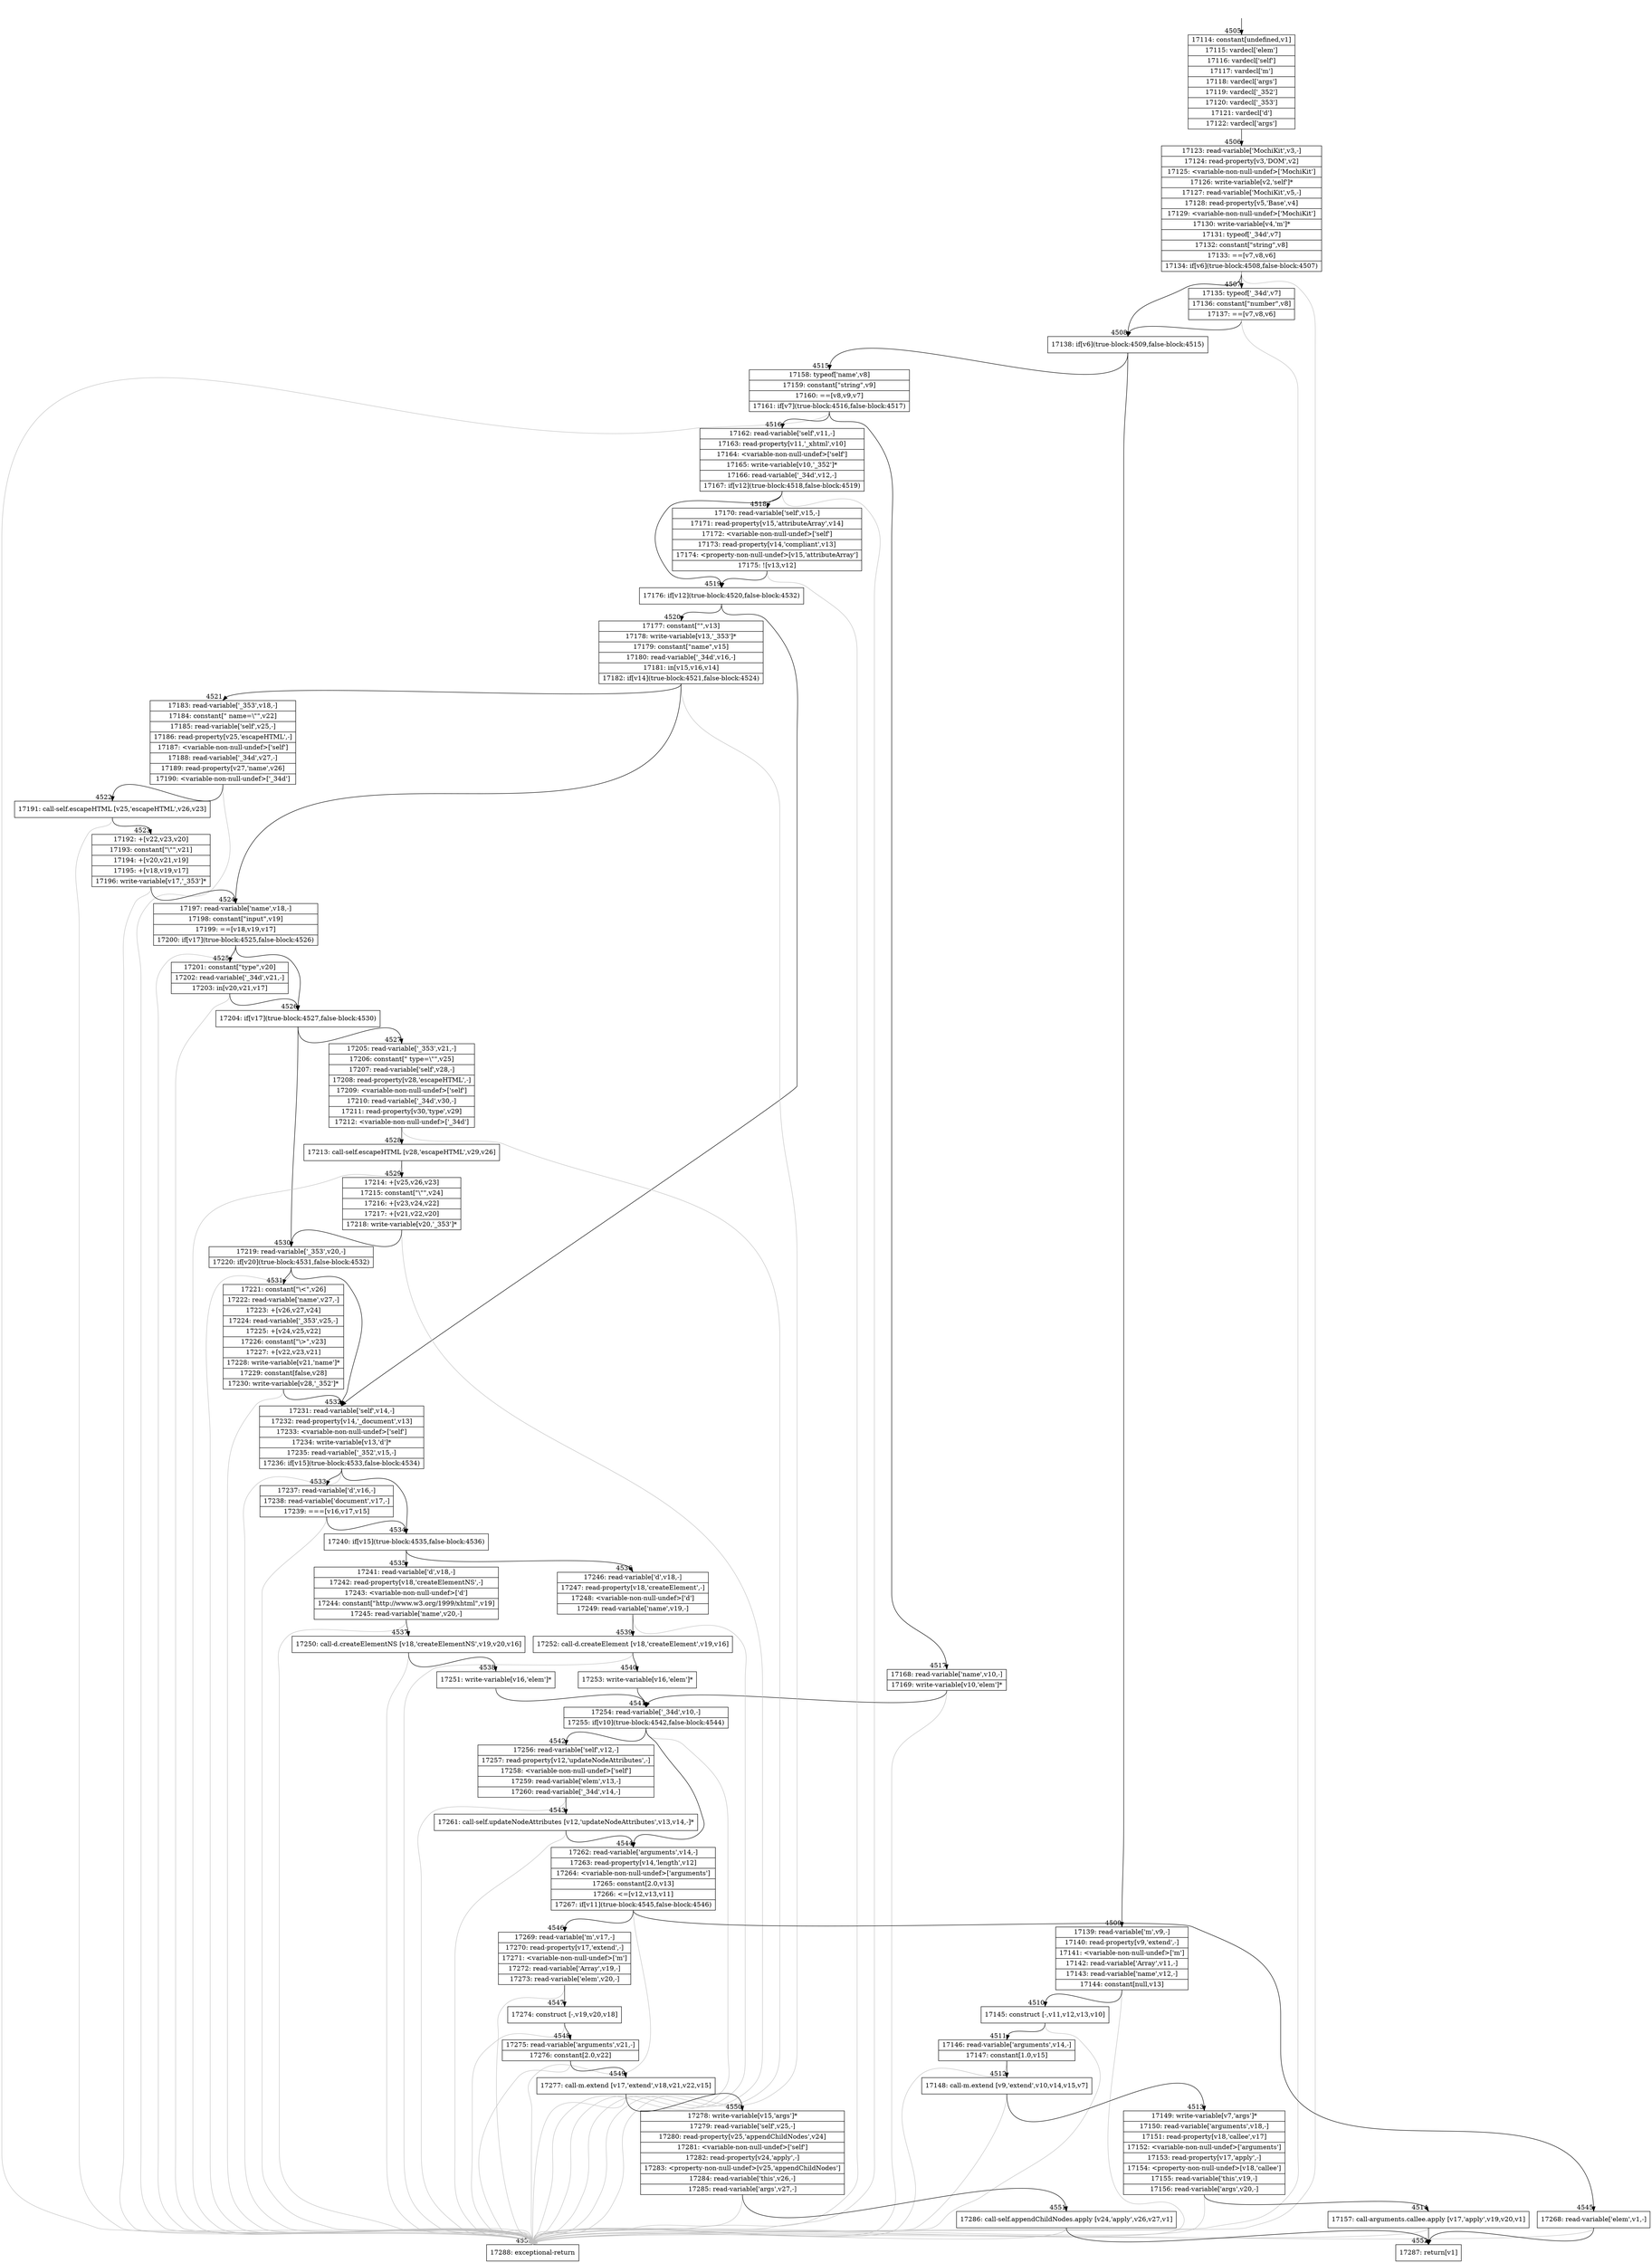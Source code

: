 digraph {
rankdir="TD"
BB_entry331[shape=none,label=""];
BB_entry331 -> BB4505 [tailport=s, headport=n, headlabel="    4505"]
BB4505 [shape=record label="{17114: constant[undefined,v1]|17115: vardecl['elem']|17116: vardecl['self']|17117: vardecl['m']|17118: vardecl['args']|17119: vardecl['_352']|17120: vardecl['_353']|17121: vardecl['d']|17122: vardecl['args']}" ] 
BB4505 -> BB4506 [tailport=s, headport=n, headlabel="      4506"]
BB4506 [shape=record label="{17123: read-variable['MochiKit',v3,-]|17124: read-property[v3,'DOM',v2]|17125: \<variable-non-null-undef\>['MochiKit']|17126: write-variable[v2,'self']*|17127: read-variable['MochiKit',v5,-]|17128: read-property[v5,'Base',v4]|17129: \<variable-non-null-undef\>['MochiKit']|17130: write-variable[v4,'m']*|17131: typeof['_34d',v7]|17132: constant[\"string\",v8]|17133: ==[v7,v8,v6]|17134: if[v6](true-block:4508,false-block:4507)}" ] 
BB4506 -> BB4508 [tailport=s, headport=n, headlabel="      4508"]
BB4506 -> BB4507 [tailport=s, headport=n, headlabel="      4507"]
BB4506 -> BB4553 [tailport=s, headport=n, color=gray, headlabel="      4553"]
BB4507 [shape=record label="{17135: typeof['_34d',v7]|17136: constant[\"number\",v8]|17137: ==[v7,v8,v6]}" ] 
BB4507 -> BB4508 [tailport=s, headport=n]
BB4507 -> BB4553 [tailport=s, headport=n, color=gray]
BB4508 [shape=record label="{17138: if[v6](true-block:4509,false-block:4515)}" ] 
BB4508 -> BB4509 [tailport=s, headport=n, headlabel="      4509"]
BB4508 -> BB4515 [tailport=s, headport=n, headlabel="      4515"]
BB4509 [shape=record label="{17139: read-variable['m',v9,-]|17140: read-property[v9,'extend',-]|17141: \<variable-non-null-undef\>['m']|17142: read-variable['Array',v11,-]|17143: read-variable['name',v12,-]|17144: constant[null,v13]}" ] 
BB4509 -> BB4510 [tailport=s, headport=n, headlabel="      4510"]
BB4509 -> BB4553 [tailport=s, headport=n, color=gray]
BB4510 [shape=record label="{17145: construct [-,v11,v12,v13,v10]}" ] 
BB4510 -> BB4511 [tailport=s, headport=n, headlabel="      4511"]
BB4510 -> BB4553 [tailport=s, headport=n, color=gray]
BB4511 [shape=record label="{17146: read-variable['arguments',v14,-]|17147: constant[1.0,v15]}" ] 
BB4511 -> BB4512 [tailport=s, headport=n, headlabel="      4512"]
BB4511 -> BB4553 [tailport=s, headport=n, color=gray]
BB4512 [shape=record label="{17148: call-m.extend [v9,'extend',v10,v14,v15,v7]}" ] 
BB4512 -> BB4513 [tailport=s, headport=n, headlabel="      4513"]
BB4512 -> BB4553 [tailport=s, headport=n, color=gray]
BB4513 [shape=record label="{17149: write-variable[v7,'args']*|17150: read-variable['arguments',v18,-]|17151: read-property[v18,'callee',v17]|17152: \<variable-non-null-undef\>['arguments']|17153: read-property[v17,'apply',-]|17154: \<property-non-null-undef\>[v18,'callee']|17155: read-variable['this',v19,-]|17156: read-variable['args',v20,-]}" ] 
BB4513 -> BB4514 [tailport=s, headport=n, headlabel="      4514"]
BB4513 -> BB4553 [tailport=s, headport=n, color=gray]
BB4514 [shape=record label="{17157: call-arguments.callee.apply [v17,'apply',v19,v20,v1]}" ] 
BB4514 -> BB4552 [tailport=s, headport=n, headlabel="      4552"]
BB4514 -> BB4553 [tailport=s, headport=n, color=gray]
BB4515 [shape=record label="{17158: typeof['name',v8]|17159: constant[\"string\",v9]|17160: ==[v8,v9,v7]|17161: if[v7](true-block:4516,false-block:4517)}" ] 
BB4515 -> BB4516 [tailport=s, headport=n, headlabel="      4516"]
BB4515 -> BB4517 [tailport=s, headport=n, headlabel="      4517"]
BB4515 -> BB4553 [tailport=s, headport=n, color=gray]
BB4516 [shape=record label="{17162: read-variable['self',v11,-]|17163: read-property[v11,'_xhtml',v10]|17164: \<variable-non-null-undef\>['self']|17165: write-variable[v10,'_352']*|17166: read-variable['_34d',v12,-]|17167: if[v12](true-block:4518,false-block:4519)}" ] 
BB4516 -> BB4519 [tailport=s, headport=n, headlabel="      4519"]
BB4516 -> BB4518 [tailport=s, headport=n, headlabel="      4518"]
BB4516 -> BB4553 [tailport=s, headport=n, color=gray]
BB4517 [shape=record label="{17168: read-variable['name',v10,-]|17169: write-variable[v10,'elem']*}" ] 
BB4517 -> BB4541 [tailport=s, headport=n, headlabel="      4541"]
BB4517 -> BB4553 [tailport=s, headport=n, color=gray]
BB4518 [shape=record label="{17170: read-variable['self',v15,-]|17171: read-property[v15,'attributeArray',v14]|17172: \<variable-non-null-undef\>['self']|17173: read-property[v14,'compliant',v13]|17174: \<property-non-null-undef\>[v15,'attributeArray']|17175: ![v13,v12]}" ] 
BB4518 -> BB4519 [tailport=s, headport=n]
BB4518 -> BB4553 [tailport=s, headport=n, color=gray]
BB4519 [shape=record label="{17176: if[v12](true-block:4520,false-block:4532)}" ] 
BB4519 -> BB4520 [tailport=s, headport=n, headlabel="      4520"]
BB4519 -> BB4532 [tailport=s, headport=n, headlabel="      4532"]
BB4520 [shape=record label="{17177: constant[\"\",v13]|17178: write-variable[v13,'_353']*|17179: constant[\"name\",v15]|17180: read-variable['_34d',v16,-]|17181: in[v15,v16,v14]|17182: if[v14](true-block:4521,false-block:4524)}" ] 
BB4520 -> BB4521 [tailport=s, headport=n, headlabel="      4521"]
BB4520 -> BB4524 [tailport=s, headport=n, headlabel="      4524"]
BB4520 -> BB4553 [tailport=s, headport=n, color=gray]
BB4521 [shape=record label="{17183: read-variable['_353',v18,-]|17184: constant[\" name=\\\"\",v22]|17185: read-variable['self',v25,-]|17186: read-property[v25,'escapeHTML',-]|17187: \<variable-non-null-undef\>['self']|17188: read-variable['_34d',v27,-]|17189: read-property[v27,'name',v26]|17190: \<variable-non-null-undef\>['_34d']}" ] 
BB4521 -> BB4522 [tailport=s, headport=n, headlabel="      4522"]
BB4521 -> BB4553 [tailport=s, headport=n, color=gray]
BB4522 [shape=record label="{17191: call-self.escapeHTML [v25,'escapeHTML',v26,v23]}" ] 
BB4522 -> BB4523 [tailport=s, headport=n, headlabel="      4523"]
BB4522 -> BB4553 [tailport=s, headport=n, color=gray]
BB4523 [shape=record label="{17192: +[v22,v23,v20]|17193: constant[\"\\\"\",v21]|17194: +[v20,v21,v19]|17195: +[v18,v19,v17]|17196: write-variable[v17,'_353']*}" ] 
BB4523 -> BB4524 [tailport=s, headport=n]
BB4523 -> BB4553 [tailport=s, headport=n, color=gray]
BB4524 [shape=record label="{17197: read-variable['name',v18,-]|17198: constant[\"input\",v19]|17199: ==[v18,v19,v17]|17200: if[v17](true-block:4525,false-block:4526)}" ] 
BB4524 -> BB4526 [tailport=s, headport=n, headlabel="      4526"]
BB4524 -> BB4525 [tailport=s, headport=n, headlabel="      4525"]
BB4524 -> BB4553 [tailport=s, headport=n, color=gray]
BB4525 [shape=record label="{17201: constant[\"type\",v20]|17202: read-variable['_34d',v21,-]|17203: in[v20,v21,v17]}" ] 
BB4525 -> BB4526 [tailport=s, headport=n]
BB4525 -> BB4553 [tailport=s, headport=n, color=gray]
BB4526 [shape=record label="{17204: if[v17](true-block:4527,false-block:4530)}" ] 
BB4526 -> BB4527 [tailport=s, headport=n, headlabel="      4527"]
BB4526 -> BB4530 [tailport=s, headport=n, headlabel="      4530"]
BB4527 [shape=record label="{17205: read-variable['_353',v21,-]|17206: constant[\" type=\\\"\",v25]|17207: read-variable['self',v28,-]|17208: read-property[v28,'escapeHTML',-]|17209: \<variable-non-null-undef\>['self']|17210: read-variable['_34d',v30,-]|17211: read-property[v30,'type',v29]|17212: \<variable-non-null-undef\>['_34d']}" ] 
BB4527 -> BB4528 [tailport=s, headport=n, headlabel="      4528"]
BB4527 -> BB4553 [tailport=s, headport=n, color=gray]
BB4528 [shape=record label="{17213: call-self.escapeHTML [v28,'escapeHTML',v29,v26]}" ] 
BB4528 -> BB4529 [tailport=s, headport=n, headlabel="      4529"]
BB4528 -> BB4553 [tailport=s, headport=n, color=gray]
BB4529 [shape=record label="{17214: +[v25,v26,v23]|17215: constant[\"\\\"\",v24]|17216: +[v23,v24,v22]|17217: +[v21,v22,v20]|17218: write-variable[v20,'_353']*}" ] 
BB4529 -> BB4530 [tailport=s, headport=n]
BB4529 -> BB4553 [tailport=s, headport=n, color=gray]
BB4530 [shape=record label="{17219: read-variable['_353',v20,-]|17220: if[v20](true-block:4531,false-block:4532)}" ] 
BB4530 -> BB4531 [tailport=s, headport=n, headlabel="      4531"]
BB4530 -> BB4532 [tailport=s, headport=n]
BB4530 -> BB4553 [tailport=s, headport=n, color=gray]
BB4531 [shape=record label="{17221: constant[\"\\\<\",v26]|17222: read-variable['name',v27,-]|17223: +[v26,v27,v24]|17224: read-variable['_353',v25,-]|17225: +[v24,v25,v22]|17226: constant[\"\\\>\",v23]|17227: +[v22,v23,v21]|17228: write-variable[v21,'name']*|17229: constant[false,v28]|17230: write-variable[v28,'_352']*}" ] 
BB4531 -> BB4532 [tailport=s, headport=n]
BB4531 -> BB4553 [tailport=s, headport=n, color=gray]
BB4532 [shape=record label="{17231: read-variable['self',v14,-]|17232: read-property[v14,'_document',v13]|17233: \<variable-non-null-undef\>['self']|17234: write-variable[v13,'d']*|17235: read-variable['_352',v15,-]|17236: if[v15](true-block:4533,false-block:4534)}" ] 
BB4532 -> BB4534 [tailport=s, headport=n, headlabel="      4534"]
BB4532 -> BB4533 [tailport=s, headport=n, headlabel="      4533"]
BB4532 -> BB4553 [tailport=s, headport=n, color=gray]
BB4533 [shape=record label="{17237: read-variable['d',v16,-]|17238: read-variable['document',v17,-]|17239: ===[v16,v17,v15]}" ] 
BB4533 -> BB4534 [tailport=s, headport=n]
BB4533 -> BB4553 [tailport=s, headport=n, color=gray]
BB4534 [shape=record label="{17240: if[v15](true-block:4535,false-block:4536)}" ] 
BB4534 -> BB4535 [tailport=s, headport=n, headlabel="      4535"]
BB4534 -> BB4536 [tailport=s, headport=n, headlabel="      4536"]
BB4535 [shape=record label="{17241: read-variable['d',v18,-]|17242: read-property[v18,'createElementNS',-]|17243: \<variable-non-null-undef\>['d']|17244: constant[\"http://www.w3.org/1999/xhtml\",v19]|17245: read-variable['name',v20,-]}" ] 
BB4535 -> BB4537 [tailport=s, headport=n, headlabel="      4537"]
BB4535 -> BB4553 [tailport=s, headport=n, color=gray]
BB4536 [shape=record label="{17246: read-variable['d',v18,-]|17247: read-property[v18,'createElement',-]|17248: \<variable-non-null-undef\>['d']|17249: read-variable['name',v19,-]}" ] 
BB4536 -> BB4539 [tailport=s, headport=n, headlabel="      4539"]
BB4536 -> BB4553 [tailport=s, headport=n, color=gray]
BB4537 [shape=record label="{17250: call-d.createElementNS [v18,'createElementNS',v19,v20,v16]}" ] 
BB4537 -> BB4538 [tailport=s, headport=n, headlabel="      4538"]
BB4537 -> BB4553 [tailport=s, headport=n, color=gray]
BB4538 [shape=record label="{17251: write-variable[v16,'elem']*}" ] 
BB4538 -> BB4541 [tailport=s, headport=n]
BB4539 [shape=record label="{17252: call-d.createElement [v18,'createElement',v19,v16]}" ] 
BB4539 -> BB4540 [tailport=s, headport=n, headlabel="      4540"]
BB4539 -> BB4553 [tailport=s, headport=n, color=gray]
BB4540 [shape=record label="{17253: write-variable[v16,'elem']*}" ] 
BB4540 -> BB4541 [tailport=s, headport=n]
BB4541 [shape=record label="{17254: read-variable['_34d',v10,-]|17255: if[v10](true-block:4542,false-block:4544)}" ] 
BB4541 -> BB4542 [tailport=s, headport=n, headlabel="      4542"]
BB4541 -> BB4544 [tailport=s, headport=n, headlabel="      4544"]
BB4541 -> BB4553 [tailport=s, headport=n, color=gray]
BB4542 [shape=record label="{17256: read-variable['self',v12,-]|17257: read-property[v12,'updateNodeAttributes',-]|17258: \<variable-non-null-undef\>['self']|17259: read-variable['elem',v13,-]|17260: read-variable['_34d',v14,-]}" ] 
BB4542 -> BB4543 [tailport=s, headport=n, headlabel="      4543"]
BB4542 -> BB4553 [tailport=s, headport=n, color=gray]
BB4543 [shape=record label="{17261: call-self.updateNodeAttributes [v12,'updateNodeAttributes',v13,v14,-]*}" ] 
BB4543 -> BB4544 [tailport=s, headport=n]
BB4543 -> BB4553 [tailport=s, headport=n, color=gray]
BB4544 [shape=record label="{17262: read-variable['arguments',v14,-]|17263: read-property[v14,'length',v12]|17264: \<variable-non-null-undef\>['arguments']|17265: constant[2.0,v13]|17266: \<=[v12,v13,v11]|17267: if[v11](true-block:4545,false-block:4546)}" ] 
BB4544 -> BB4545 [tailport=s, headport=n, headlabel="      4545"]
BB4544 -> BB4546 [tailport=s, headport=n, headlabel="      4546"]
BB4544 -> BB4553 [tailport=s, headport=n, color=gray]
BB4545 [shape=record label="{17268: read-variable['elem',v1,-]}" ] 
BB4545 -> BB4552 [tailport=s, headport=n]
BB4545 -> BB4553 [tailport=s, headport=n, color=gray]
BB4546 [shape=record label="{17269: read-variable['m',v17,-]|17270: read-property[v17,'extend',-]|17271: \<variable-non-null-undef\>['m']|17272: read-variable['Array',v19,-]|17273: read-variable['elem',v20,-]}" ] 
BB4546 -> BB4547 [tailport=s, headport=n, headlabel="      4547"]
BB4546 -> BB4553 [tailport=s, headport=n, color=gray]
BB4547 [shape=record label="{17274: construct [-,v19,v20,v18]}" ] 
BB4547 -> BB4548 [tailport=s, headport=n, headlabel="      4548"]
BB4547 -> BB4553 [tailport=s, headport=n, color=gray]
BB4548 [shape=record label="{17275: read-variable['arguments',v21,-]|17276: constant[2.0,v22]}" ] 
BB4548 -> BB4549 [tailport=s, headport=n, headlabel="      4549"]
BB4548 -> BB4553 [tailport=s, headport=n, color=gray]
BB4549 [shape=record label="{17277: call-m.extend [v17,'extend',v18,v21,v22,v15]}" ] 
BB4549 -> BB4550 [tailport=s, headport=n, headlabel="      4550"]
BB4549 -> BB4553 [tailport=s, headport=n, color=gray]
BB4550 [shape=record label="{17278: write-variable[v15,'args']*|17279: read-variable['self',v25,-]|17280: read-property[v25,'appendChildNodes',v24]|17281: \<variable-non-null-undef\>['self']|17282: read-property[v24,'apply',-]|17283: \<property-non-null-undef\>[v25,'appendChildNodes']|17284: read-variable['this',v26,-]|17285: read-variable['args',v27,-]}" ] 
BB4550 -> BB4551 [tailport=s, headport=n, headlabel="      4551"]
BB4550 -> BB4553 [tailport=s, headport=n, color=gray]
BB4551 [shape=record label="{17286: call-self.appendChildNodes.apply [v24,'apply',v26,v27,v1]}" ] 
BB4551 -> BB4552 [tailport=s, headport=n]
BB4551 -> BB4553 [tailport=s, headport=n, color=gray]
BB4552 [shape=record label="{17287: return[v1]}" ] 
BB4553 [shape=record label="{17288: exceptional-return}" ] 
//#$~ 3161
}
